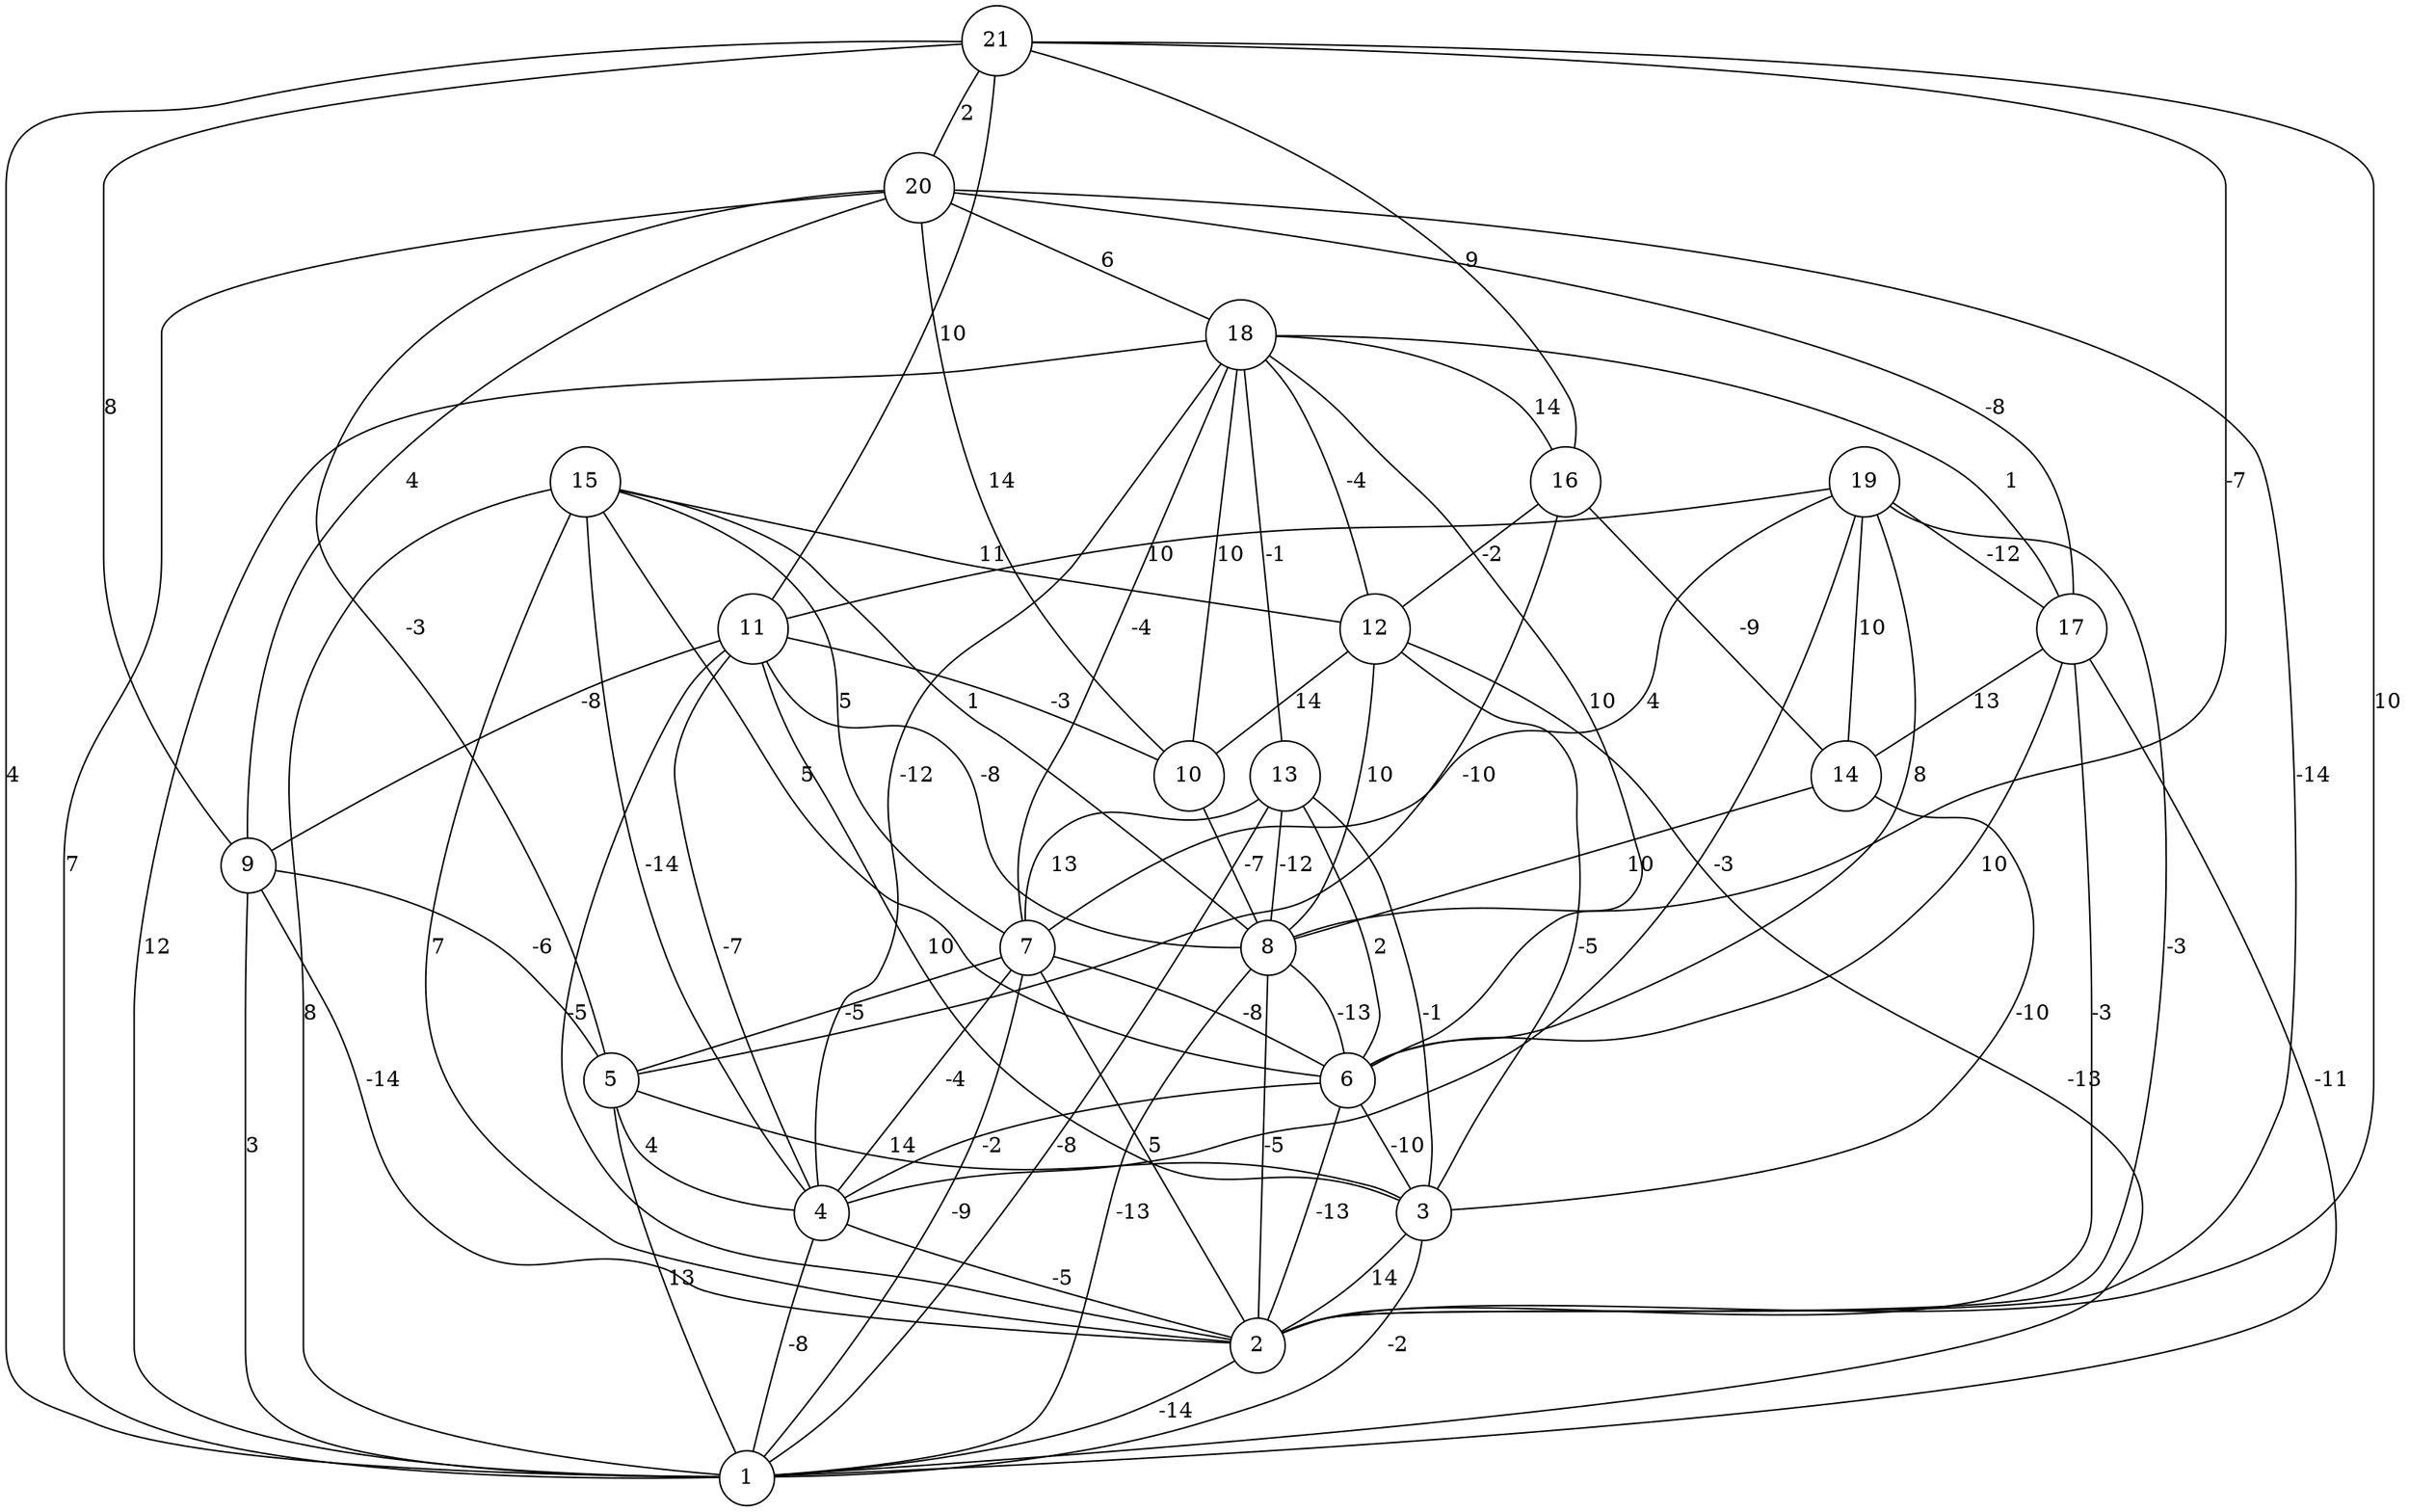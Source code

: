 graph { 
	 fontname="Helvetica,Arial,sans-serif" 
	 node [shape = circle]; 
	 21 -- 1 [label = "4"];
	 21 -- 2 [label = "10"];
	 21 -- 8 [label = "-7"];
	 21 -- 9 [label = "8"];
	 21 -- 11 [label = "10"];
	 21 -- 16 [label = "9"];
	 21 -- 20 [label = "2"];
	 20 -- 1 [label = "7"];
	 20 -- 2 [label = "-14"];
	 20 -- 5 [label = "-3"];
	 20 -- 9 [label = "4"];
	 20 -- 10 [label = "14"];
	 20 -- 17 [label = "-8"];
	 20 -- 18 [label = "6"];
	 19 -- 2 [label = "-3"];
	 19 -- 4 [label = "-3"];
	 19 -- 6 [label = "8"];
	 19 -- 7 [label = "4"];
	 19 -- 11 [label = "10"];
	 19 -- 14 [label = "10"];
	 19 -- 17 [label = "-12"];
	 18 -- 1 [label = "12"];
	 18 -- 4 [label = "-12"];
	 18 -- 6 [label = "10"];
	 18 -- 7 [label = "-4"];
	 18 -- 10 [label = "10"];
	 18 -- 12 [label = "-4"];
	 18 -- 13 [label = "-1"];
	 18 -- 16 [label = "14"];
	 18 -- 17 [label = "1"];
	 17 -- 1 [label = "-11"];
	 17 -- 2 [label = "-3"];
	 17 -- 6 [label = "10"];
	 17 -- 14 [label = "13"];
	 16 -- 5 [label = "-10"];
	 16 -- 12 [label = "-2"];
	 16 -- 14 [label = "-9"];
	 15 -- 1 [label = "8"];
	 15 -- 2 [label = "7"];
	 15 -- 4 [label = "-14"];
	 15 -- 6 [label = "5"];
	 15 -- 7 [label = "5"];
	 15 -- 8 [label = "1"];
	 15 -- 12 [label = "11"];
	 14 -- 3 [label = "-10"];
	 14 -- 8 [label = "10"];
	 13 -- 1 [label = "-8"];
	 13 -- 3 [label = "-1"];
	 13 -- 6 [label = "2"];
	 13 -- 7 [label = "13"];
	 13 -- 8 [label = "-12"];
	 12 -- 1 [label = "-13"];
	 12 -- 3 [label = "-5"];
	 12 -- 8 [label = "10"];
	 12 -- 10 [label = "14"];
	 11 -- 2 [label = "-5"];
	 11 -- 3 [label = "10"];
	 11 -- 4 [label = "-7"];
	 11 -- 8 [label = "-8"];
	 11 -- 9 [label = "-8"];
	 11 -- 10 [label = "-3"];
	 10 -- 8 [label = "-7"];
	 9 -- 1 [label = "3"];
	 9 -- 2 [label = "-14"];
	 9 -- 5 [label = "-6"];
	 8 -- 1 [label = "-13"];
	 8 -- 2 [label = "-5"];
	 8 -- 6 [label = "-13"];
	 7 -- 1 [label = "-9"];
	 7 -- 2 [label = "5"];
	 7 -- 4 [label = "-4"];
	 7 -- 5 [label = "-5"];
	 7 -- 6 [label = "-8"];
	 6 -- 2 [label = "-13"];
	 6 -- 3 [label = "-10"];
	 6 -- 4 [label = "-2"];
	 5 -- 1 [label = "13"];
	 5 -- 3 [label = "14"];
	 5 -- 4 [label = "4"];
	 4 -- 1 [label = "-8"];
	 4 -- 2 [label = "-5"];
	 3 -- 1 [label = "-2"];
	 3 -- 2 [label = "14"];
	 2 -- 1 [label = "-14"];
	 1;
	 2;
	 3;
	 4;
	 5;
	 6;
	 7;
	 8;
	 9;
	 10;
	 11;
	 12;
	 13;
	 14;
	 15;
	 16;
	 17;
	 18;
	 19;
	 20;
	 21;
}
